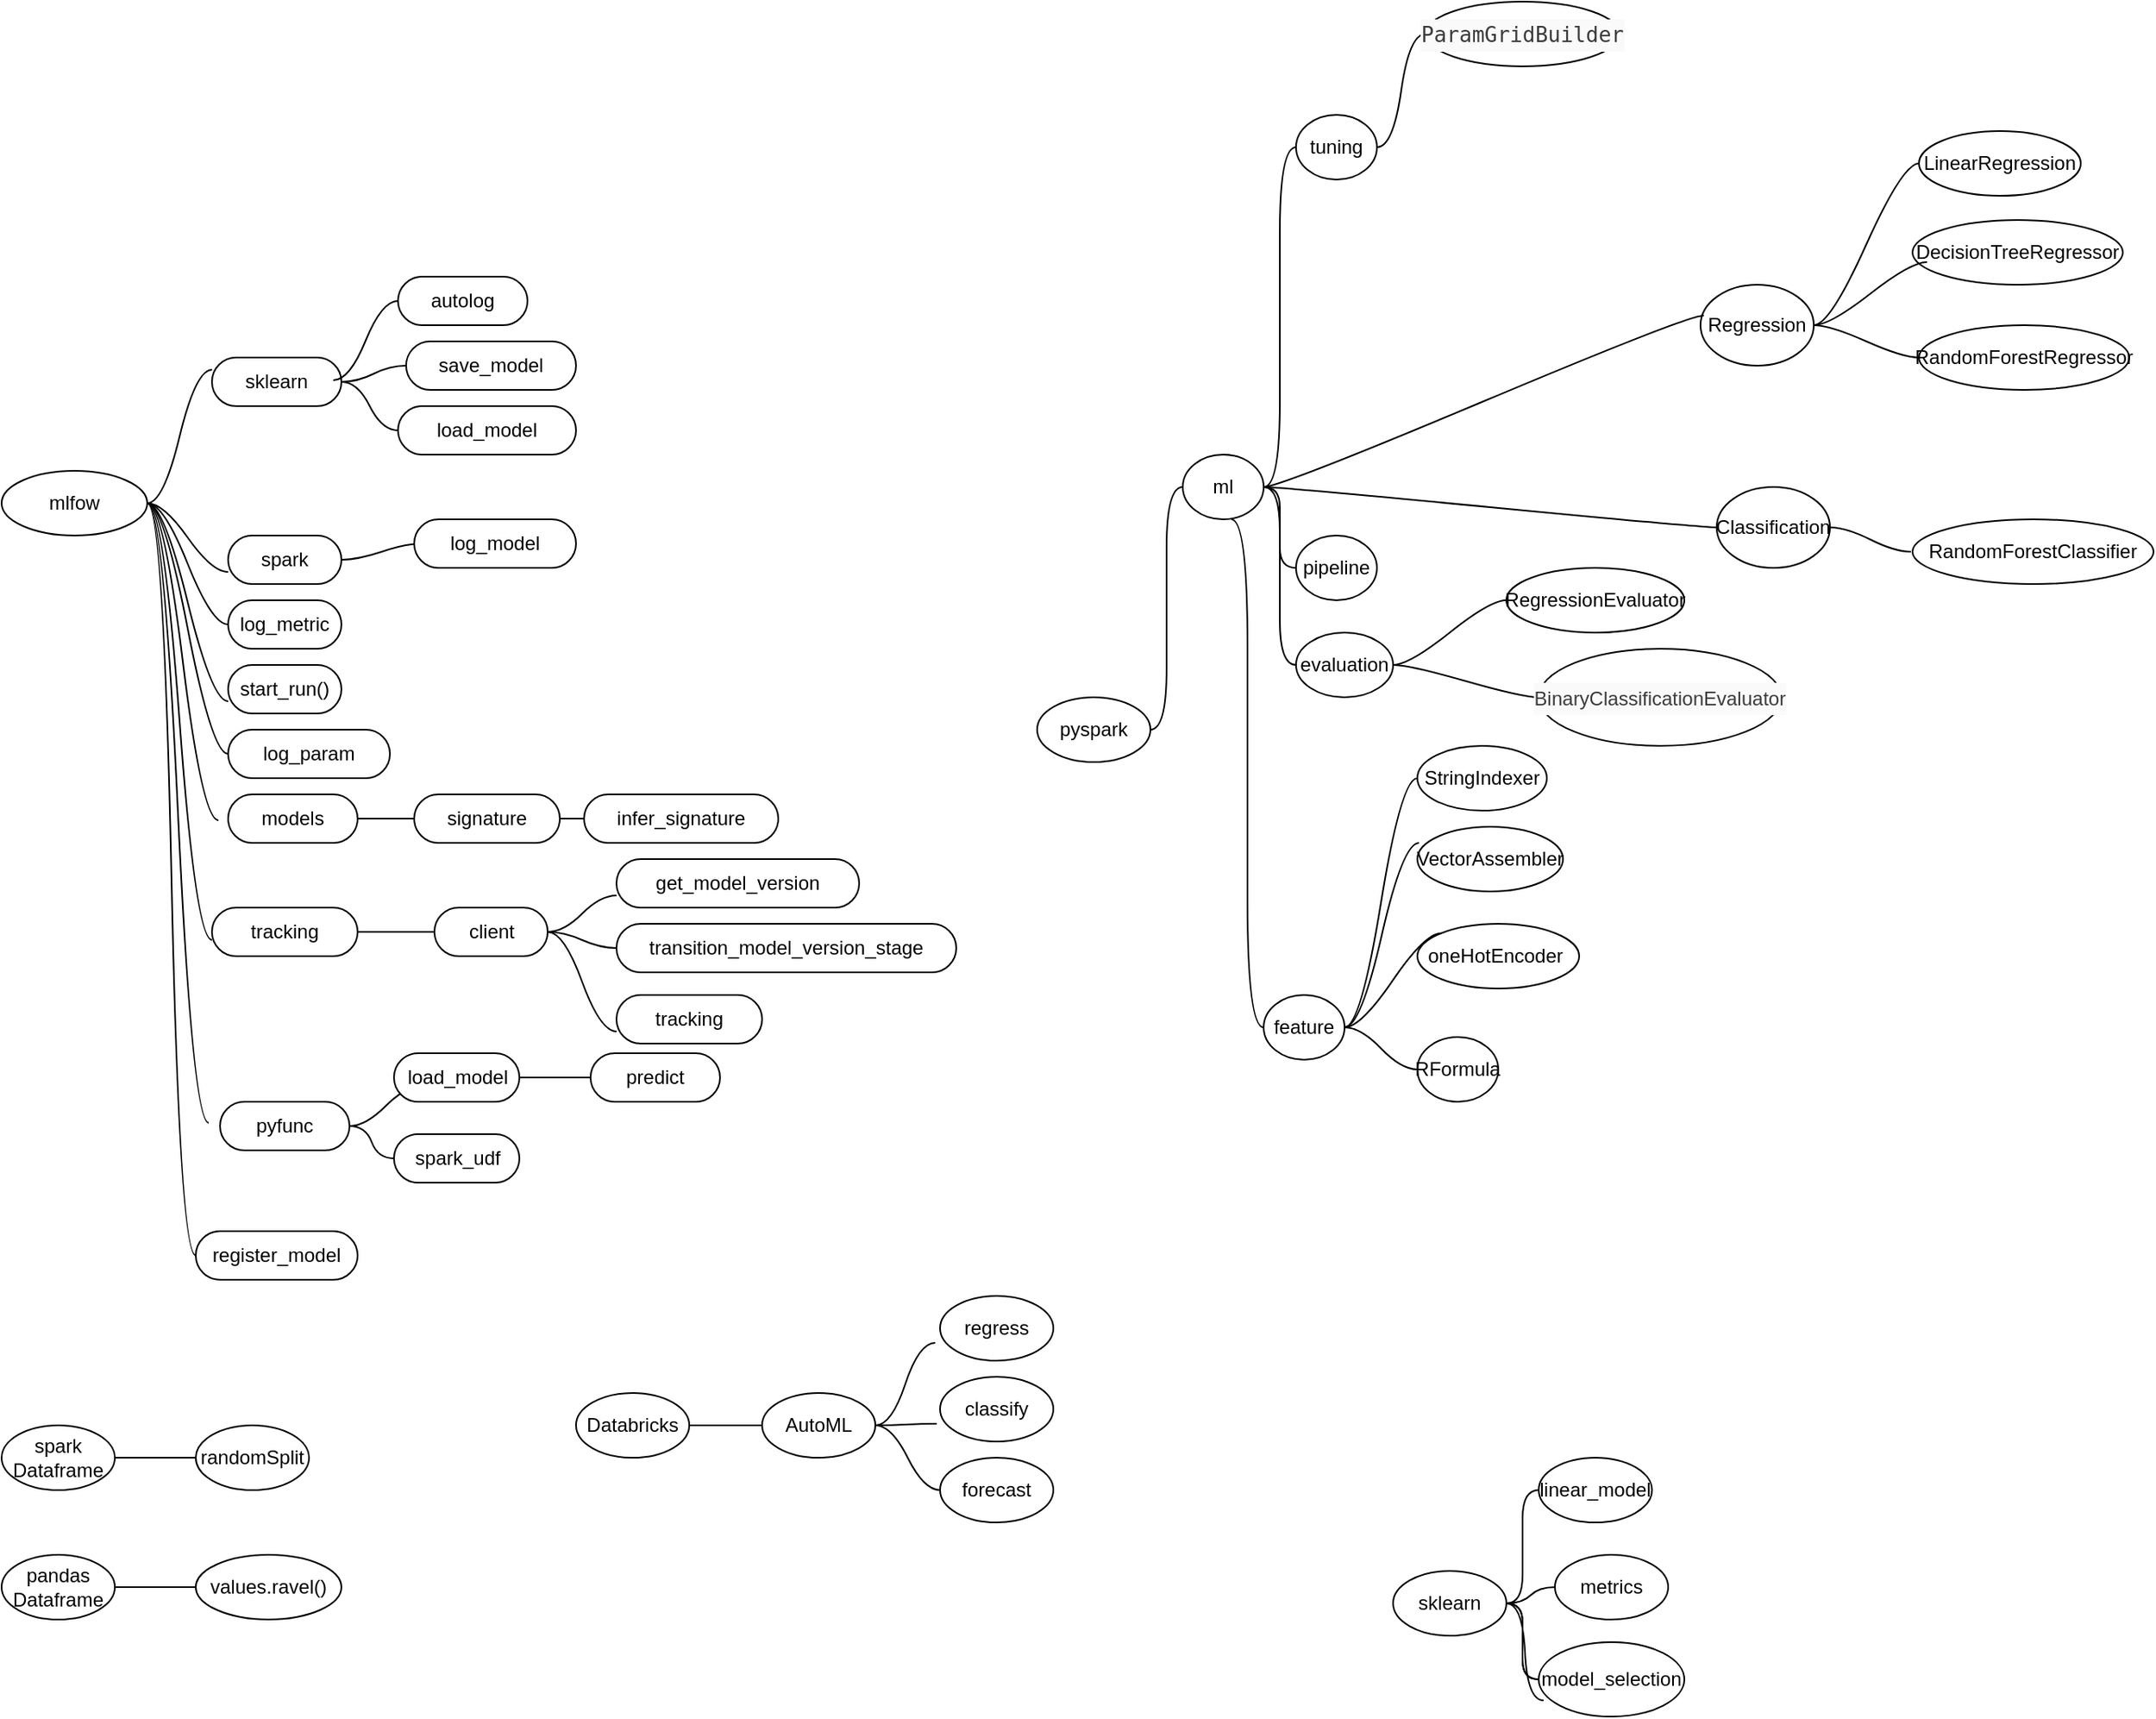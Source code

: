 <mxfile version="23.1.2" type="github">
  <diagram name="Page-1" id="h3Ex-trnske-ziVoPeD6">
    <mxGraphModel dx="1666" dy="1962" grid="1" gridSize="10" guides="1" tooltips="1" connect="1" arrows="1" fold="1" page="1" pageScale="1" pageWidth="827" pageHeight="1169" math="0" shadow="0">
      <root>
        <mxCell id="0" />
        <mxCell id="1" parent="0" />
        <mxCell id="7P88kNvmiWH-C6aZ5EoJ-1" style="edgeStyle=entityRelationEdgeStyle;rounded=0;orthogonalLoop=1;jettySize=auto;html=1;startArrow=none;endArrow=none;segment=10;curved=1;sourcePerimeterSpacing=0;targetPerimeterSpacing=0;entryX=0;entryY=0.75;entryDx=0;entryDy=0;" parent="1" source="7P88kNvmiWH-C6aZ5EoJ-7" target="7P88kNvmiWH-C6aZ5EoJ-13" edge="1">
          <mxGeometry relative="1" as="geometry" />
        </mxCell>
        <mxCell id="7P88kNvmiWH-C6aZ5EoJ-2" style="edgeStyle=entityRelationEdgeStyle;rounded=0;orthogonalLoop=1;jettySize=auto;html=1;startArrow=none;endArrow=none;segment=10;curved=1;sourcePerimeterSpacing=0;targetPerimeterSpacing=0;entryX=0;entryY=0.5;entryDx=0;entryDy=0;" parent="1" source="7P88kNvmiWH-C6aZ5EoJ-7" target="7P88kNvmiWH-C6aZ5EoJ-14" edge="1">
          <mxGeometry relative="1" as="geometry" />
        </mxCell>
        <mxCell id="7P88kNvmiWH-C6aZ5EoJ-3" style="edgeStyle=entityRelationEdgeStyle;rounded=0;orthogonalLoop=1;jettySize=auto;html=1;startArrow=none;endArrow=none;segment=10;curved=1;sourcePerimeterSpacing=0;targetPerimeterSpacing=0;entryX=0;entryY=0.75;entryDx=0;entryDy=0;" parent="1" source="7P88kNvmiWH-C6aZ5EoJ-7" target="7P88kNvmiWH-C6aZ5EoJ-15" edge="1">
          <mxGeometry relative="1" as="geometry" />
        </mxCell>
        <mxCell id="7P88kNvmiWH-C6aZ5EoJ-4" style="edgeStyle=entityRelationEdgeStyle;rounded=0;orthogonalLoop=1;jettySize=auto;html=1;startArrow=none;endArrow=none;segment=10;curved=1;sourcePerimeterSpacing=0;targetPerimeterSpacing=0;entryX=0;entryY=0.5;entryDx=0;entryDy=0;" parent="1" source="7P88kNvmiWH-C6aZ5EoJ-7" target="7P88kNvmiWH-C6aZ5EoJ-21" edge="1">
          <mxGeometry relative="1" as="geometry" />
        </mxCell>
        <mxCell id="7P88kNvmiWH-C6aZ5EoJ-5" style="edgeStyle=entityRelationEdgeStyle;rounded=0;orthogonalLoop=1;jettySize=auto;html=1;startArrow=none;endArrow=none;segment=10;curved=1;sourcePerimeterSpacing=0;targetPerimeterSpacing=0;" parent="1" source="7P88kNvmiWH-C6aZ5EoJ-7" edge="1">
          <mxGeometry relative="1" as="geometry">
            <mxPoint x="190" y="380" as="targetPoint" />
          </mxGeometry>
        </mxCell>
        <mxCell id="7P88kNvmiWH-C6aZ5EoJ-6" style="edgeStyle=entityRelationEdgeStyle;rounded=0;orthogonalLoop=1;jettySize=auto;html=1;startArrow=none;endArrow=none;segment=10;curved=1;sourcePerimeterSpacing=0;targetPerimeterSpacing=0;entryX=0;entryY=0.5;entryDx=0;entryDy=0;" parent="1" source="7P88kNvmiWH-C6aZ5EoJ-7" target="7P88kNvmiWH-C6aZ5EoJ-29" edge="1">
          <mxGeometry relative="1" as="geometry">
            <mxPoint x="180" y="580" as="targetPoint" />
          </mxGeometry>
        </mxCell>
        <mxCell id="7P88kNvmiWH-C6aZ5EoJ-7" value="mlfow" style="ellipse;whiteSpace=wrap;html=1;align=center;newEdgeStyle={&quot;edgeStyle&quot;:&quot;entityRelationEdgeStyle&quot;,&quot;startArrow&quot;:&quot;none&quot;,&quot;endArrow&quot;:&quot;none&quot;,&quot;segment&quot;:10,&quot;curved&quot;:1,&quot;sourcePerimeterSpacing&quot;:0,&quot;targetPerimeterSpacing&quot;:0};treeFolding=1;treeMoving=1;" parent="1" vertex="1">
          <mxGeometry x="60" y="90" width="90" height="40" as="geometry" />
        </mxCell>
        <mxCell id="7P88kNvmiWH-C6aZ5EoJ-8" style="edgeStyle=entityRelationEdgeStyle;rounded=0;orthogonalLoop=1;jettySize=auto;html=1;startArrow=none;endArrow=none;segment=10;curved=1;sourcePerimeterSpacing=0;targetPerimeterSpacing=0;entryX=0;entryY=0.5;entryDx=0;entryDy=0;" parent="1" source="7P88kNvmiWH-C6aZ5EoJ-10" target="7P88kNvmiWH-C6aZ5EoJ-18" edge="1">
          <mxGeometry relative="1" as="geometry" />
        </mxCell>
        <mxCell id="7P88kNvmiWH-C6aZ5EoJ-9" style="edgeStyle=entityRelationEdgeStyle;rounded=0;orthogonalLoop=1;jettySize=auto;html=1;startArrow=none;endArrow=none;segment=10;curved=1;sourcePerimeterSpacing=0;targetPerimeterSpacing=0;entryX=0;entryY=0.5;entryDx=0;entryDy=0;" parent="1" source="7P88kNvmiWH-C6aZ5EoJ-10" target="7P88kNvmiWH-C6aZ5EoJ-19" edge="1">
          <mxGeometry relative="1" as="geometry" />
        </mxCell>
        <mxCell id="7P88kNvmiWH-C6aZ5EoJ-10" value="sklearn" style="whiteSpace=wrap;html=1;rounded=1;arcSize=50;align=center;verticalAlign=middle;strokeWidth=1;autosize=1;spacing=4;treeFolding=1;treeMoving=1;newEdgeStyle={&quot;edgeStyle&quot;:&quot;entityRelationEdgeStyle&quot;,&quot;startArrow&quot;:&quot;none&quot;,&quot;endArrow&quot;:&quot;none&quot;,&quot;segment&quot;:10,&quot;curved&quot;:1,&quot;sourcePerimeterSpacing&quot;:0,&quot;targetPerimeterSpacing&quot;:0};" parent="1" vertex="1" collapsed="1">
          <mxGeometry x="190" y="20" width="80" height="30" as="geometry" />
        </mxCell>
        <mxCell id="7P88kNvmiWH-C6aZ5EoJ-11" value="" style="edgeStyle=entityRelationEdgeStyle;startArrow=none;endArrow=none;segment=10;curved=1;sourcePerimeterSpacing=0;targetPerimeterSpacing=0;rounded=0;entryX=0;entryY=0.25;entryDx=0;entryDy=0;exitX=1;exitY=0.5;exitDx=0;exitDy=0;" parent="1" source="7P88kNvmiWH-C6aZ5EoJ-7" target="7P88kNvmiWH-C6aZ5EoJ-10" edge="1">
          <mxGeometry relative="1" as="geometry">
            <mxPoint x="160" y="100" as="sourcePoint" />
            <mxPoint x="80" y="40" as="targetPoint" />
            <Array as="points">
              <mxPoint x="140" y="100" />
              <mxPoint x="180" y="90" />
            </Array>
          </mxGeometry>
        </mxCell>
        <mxCell id="7P88kNvmiWH-C6aZ5EoJ-12" style="edgeStyle=entityRelationEdgeStyle;rounded=0;orthogonalLoop=1;jettySize=auto;html=1;startArrow=none;endArrow=none;segment=10;curved=1;sourcePerimeterSpacing=0;targetPerimeterSpacing=0;" parent="1" source="7P88kNvmiWH-C6aZ5EoJ-13" edge="1">
          <mxGeometry relative="1" as="geometry">
            <mxPoint x="320" y="135" as="targetPoint" />
          </mxGeometry>
        </mxCell>
        <mxCell id="7P88kNvmiWH-C6aZ5EoJ-13" value="spark" style="whiteSpace=wrap;html=1;rounded=1;arcSize=50;align=center;verticalAlign=middle;strokeWidth=1;autosize=1;spacing=4;treeFolding=1;treeMoving=1;newEdgeStyle={&quot;edgeStyle&quot;:&quot;entityRelationEdgeStyle&quot;,&quot;startArrow&quot;:&quot;none&quot;,&quot;endArrow&quot;:&quot;none&quot;,&quot;segment&quot;:10,&quot;curved&quot;:1,&quot;sourcePerimeterSpacing&quot;:0,&quot;targetPerimeterSpacing&quot;:0};" parent="1" vertex="1" collapsed="1">
          <mxGeometry x="200" y="130" width="70" height="30" as="geometry" />
        </mxCell>
        <mxCell id="7P88kNvmiWH-C6aZ5EoJ-14" value="log_metric" style="whiteSpace=wrap;html=1;rounded=1;arcSize=50;align=center;verticalAlign=middle;strokeWidth=1;autosize=1;spacing=4;treeFolding=1;treeMoving=1;newEdgeStyle={&quot;edgeStyle&quot;:&quot;entityRelationEdgeStyle&quot;,&quot;startArrow&quot;:&quot;none&quot;,&quot;endArrow&quot;:&quot;none&quot;,&quot;segment&quot;:10,&quot;curved&quot;:1,&quot;sourcePerimeterSpacing&quot;:0,&quot;targetPerimeterSpacing&quot;:0};" parent="1" vertex="1" collapsed="1">
          <mxGeometry x="200" y="170" width="70" height="30" as="geometry" />
        </mxCell>
        <mxCell id="7P88kNvmiWH-C6aZ5EoJ-15" value="start_run()" style="whiteSpace=wrap;html=1;rounded=1;arcSize=50;align=center;verticalAlign=middle;strokeWidth=1;autosize=1;spacing=4;treeFolding=1;treeMoving=1;newEdgeStyle={&quot;edgeStyle&quot;:&quot;entityRelationEdgeStyle&quot;,&quot;startArrow&quot;:&quot;none&quot;,&quot;endArrow&quot;:&quot;none&quot;,&quot;segment&quot;:10,&quot;curved&quot;:1,&quot;sourcePerimeterSpacing&quot;:0,&quot;targetPerimeterSpacing&quot;:0};" parent="1" vertex="1" collapsed="1">
          <mxGeometry x="200" y="210" width="70" height="30" as="geometry" />
        </mxCell>
        <mxCell id="7P88kNvmiWH-C6aZ5EoJ-16" value="autolog" style="whiteSpace=wrap;html=1;rounded=1;arcSize=50;align=center;verticalAlign=middle;strokeWidth=1;autosize=1;spacing=4;treeFolding=1;treeMoving=1;newEdgeStyle={&quot;edgeStyle&quot;:&quot;entityRelationEdgeStyle&quot;,&quot;startArrow&quot;:&quot;none&quot;,&quot;endArrow&quot;:&quot;none&quot;,&quot;segment&quot;:10,&quot;curved&quot;:1,&quot;sourcePerimeterSpacing&quot;:0,&quot;targetPerimeterSpacing&quot;:0};" parent="1" vertex="1">
          <mxGeometry x="305" y="-30" width="80" height="30" as="geometry" />
        </mxCell>
        <mxCell id="7P88kNvmiWH-C6aZ5EoJ-17" value="" style="edgeStyle=entityRelationEdgeStyle;startArrow=none;endArrow=none;segment=10;curved=1;sourcePerimeterSpacing=0;targetPerimeterSpacing=0;rounded=0;entryX=0;entryY=0.5;entryDx=0;entryDy=0;" parent="1" target="7P88kNvmiWH-C6aZ5EoJ-16" edge="1">
          <mxGeometry relative="1" as="geometry">
            <mxPoint x="265" y="34" as="sourcePoint" />
            <mxPoint x="290" y="-15" as="targetPoint" />
          </mxGeometry>
        </mxCell>
        <mxCell id="7P88kNvmiWH-C6aZ5EoJ-18" value="save_model" style="whiteSpace=wrap;html=1;rounded=1;arcSize=50;align=center;verticalAlign=middle;strokeWidth=1;autosize=1;spacing=4;treeFolding=1;treeMoving=1;newEdgeStyle={&quot;edgeStyle&quot;:&quot;entityRelationEdgeStyle&quot;,&quot;startArrow&quot;:&quot;none&quot;,&quot;endArrow&quot;:&quot;none&quot;,&quot;segment&quot;:10,&quot;curved&quot;:1,&quot;sourcePerimeterSpacing&quot;:0,&quot;targetPerimeterSpacing&quot;:0};" parent="1" vertex="1">
          <mxGeometry x="310" y="10" width="105" height="30" as="geometry" />
        </mxCell>
        <mxCell id="7P88kNvmiWH-C6aZ5EoJ-19" value="load_model" style="whiteSpace=wrap;html=1;rounded=1;arcSize=50;align=center;verticalAlign=middle;strokeWidth=1;autosize=1;spacing=4;treeFolding=1;treeMoving=1;newEdgeStyle={&quot;edgeStyle&quot;:&quot;entityRelationEdgeStyle&quot;,&quot;startArrow&quot;:&quot;none&quot;,&quot;endArrow&quot;:&quot;none&quot;,&quot;segment&quot;:10,&quot;curved&quot;:1,&quot;sourcePerimeterSpacing&quot;:0,&quot;targetPerimeterSpacing&quot;:0};" parent="1" vertex="1">
          <mxGeometry x="305" y="50" width="110" height="30" as="geometry" />
        </mxCell>
        <mxCell id="7P88kNvmiWH-C6aZ5EoJ-20" value="log_model" style="whiteSpace=wrap;html=1;rounded=1;arcSize=50;align=center;verticalAlign=middle;strokeWidth=1;autosize=1;spacing=4;treeFolding=1;treeMoving=1;newEdgeStyle={&quot;edgeStyle&quot;:&quot;entityRelationEdgeStyle&quot;,&quot;startArrow&quot;:&quot;none&quot;,&quot;endArrow&quot;:&quot;none&quot;,&quot;segment&quot;:10,&quot;curved&quot;:1,&quot;sourcePerimeterSpacing&quot;:0,&quot;targetPerimeterSpacing&quot;:0};" parent="1" vertex="1">
          <mxGeometry x="315" y="120" width="100" height="30" as="geometry" />
        </mxCell>
        <mxCell id="7P88kNvmiWH-C6aZ5EoJ-21" value="log_param" style="whiteSpace=wrap;html=1;rounded=1;arcSize=50;align=center;verticalAlign=middle;strokeWidth=1;autosize=1;spacing=4;treeFolding=1;treeMoving=1;newEdgeStyle={&quot;edgeStyle&quot;:&quot;entityRelationEdgeStyle&quot;,&quot;startArrow&quot;:&quot;none&quot;,&quot;endArrow&quot;:&quot;none&quot;,&quot;segment&quot;:10,&quot;curved&quot;:1,&quot;sourcePerimeterSpacing&quot;:0,&quot;targetPerimeterSpacing&quot;:0};" parent="1" vertex="1" collapsed="1">
          <mxGeometry x="200" y="250" width="100" height="30" as="geometry" />
        </mxCell>
        <mxCell id="7P88kNvmiWH-C6aZ5EoJ-22" value="" style="edgeStyle=entityRelationEdgeStyle;rounded=0;orthogonalLoop=1;jettySize=auto;html=1;startArrow=none;endArrow=none;segment=10;curved=1;sourcePerimeterSpacing=0;targetPerimeterSpacing=0;" parent="1" source="7P88kNvmiWH-C6aZ5EoJ-23" target="7P88kNvmiWH-C6aZ5EoJ-31" edge="1">
          <mxGeometry relative="1" as="geometry" />
        </mxCell>
        <mxCell id="7P88kNvmiWH-C6aZ5EoJ-23" value="models" style="whiteSpace=wrap;html=1;rounded=1;arcSize=50;align=center;verticalAlign=middle;strokeWidth=1;autosize=1;spacing=4;treeFolding=1;treeMoving=1;newEdgeStyle={&quot;edgeStyle&quot;:&quot;entityRelationEdgeStyle&quot;,&quot;startArrow&quot;:&quot;none&quot;,&quot;endArrow&quot;:&quot;none&quot;,&quot;segment&quot;:10,&quot;curved&quot;:1,&quot;sourcePerimeterSpacing&quot;:0,&quot;targetPerimeterSpacing&quot;:0};" parent="1" vertex="1" collapsed="1">
          <mxGeometry x="200" y="290" width="80" height="30" as="geometry" />
        </mxCell>
        <mxCell id="7P88kNvmiWH-C6aZ5EoJ-24" style="edgeStyle=entityRelationEdgeStyle;rounded=0;orthogonalLoop=1;jettySize=auto;html=1;startArrow=none;endArrow=none;segment=10;curved=1;sourcePerimeterSpacing=0;targetPerimeterSpacing=0;" parent="1" source="7P88kNvmiWH-C6aZ5EoJ-25" target="7P88kNvmiWH-C6aZ5EoJ-36" edge="1">
          <mxGeometry relative="1" as="geometry" />
        </mxCell>
        <mxCell id="7P88kNvmiWH-C6aZ5EoJ-25" value="tracking" style="whiteSpace=wrap;html=1;rounded=1;arcSize=50;align=center;verticalAlign=middle;strokeWidth=1;autosize=1;spacing=4;treeFolding=1;treeMoving=1;newEdgeStyle={&quot;edgeStyle&quot;:&quot;entityRelationEdgeStyle&quot;,&quot;startArrow&quot;:&quot;none&quot;,&quot;endArrow&quot;:&quot;none&quot;,&quot;segment&quot;:10,&quot;curved&quot;:1,&quot;sourcePerimeterSpacing&quot;:0,&quot;targetPerimeterSpacing&quot;:0};" parent="1" vertex="1" collapsed="1">
          <mxGeometry x="190" y="360" width="90" height="30" as="geometry" />
        </mxCell>
        <mxCell id="7P88kNvmiWH-C6aZ5EoJ-26" style="edgeStyle=entityRelationEdgeStyle;rounded=0;orthogonalLoop=1;jettySize=auto;html=1;startArrow=none;endArrow=none;segment=10;curved=1;sourcePerimeterSpacing=0;targetPerimeterSpacing=0;" parent="1" source="7P88kNvmiWH-C6aZ5EoJ-28" edge="1">
          <mxGeometry relative="1" as="geometry">
            <mxPoint x="320" y="470" as="targetPoint" />
          </mxGeometry>
        </mxCell>
        <mxCell id="7P88kNvmiWH-C6aZ5EoJ-27" style="edgeStyle=entityRelationEdgeStyle;rounded=0;orthogonalLoop=1;jettySize=auto;html=1;startArrow=none;endArrow=none;segment=10;curved=1;sourcePerimeterSpacing=0;targetPerimeterSpacing=0;" parent="1" source="7P88kNvmiWH-C6aZ5EoJ-28" target="7P88kNvmiWH-C6aZ5EoJ-42" edge="1">
          <mxGeometry relative="1" as="geometry" />
        </mxCell>
        <mxCell id="7P88kNvmiWH-C6aZ5EoJ-28" value="pyfunc" style="whiteSpace=wrap;html=1;rounded=1;arcSize=50;align=center;verticalAlign=middle;strokeWidth=1;autosize=1;spacing=4;treeFolding=1;treeMoving=1;newEdgeStyle={&quot;edgeStyle&quot;:&quot;entityRelationEdgeStyle&quot;,&quot;startArrow&quot;:&quot;none&quot;,&quot;endArrow&quot;:&quot;none&quot;,&quot;segment&quot;:10,&quot;curved&quot;:1,&quot;sourcePerimeterSpacing&quot;:0,&quot;targetPerimeterSpacing&quot;:0};" parent="1" vertex="1" collapsed="1">
          <mxGeometry x="195" y="480" width="80" height="30" as="geometry" />
        </mxCell>
        <mxCell id="7P88kNvmiWH-C6aZ5EoJ-29" value="register_model" style="whiteSpace=wrap;html=1;rounded=1;arcSize=50;align=center;verticalAlign=middle;strokeWidth=1;autosize=1;spacing=4;treeFolding=1;treeMoving=1;newEdgeStyle={&quot;edgeStyle&quot;:&quot;entityRelationEdgeStyle&quot;,&quot;startArrow&quot;:&quot;none&quot;,&quot;endArrow&quot;:&quot;none&quot;,&quot;segment&quot;:10,&quot;curved&quot;:1,&quot;sourcePerimeterSpacing&quot;:0,&quot;targetPerimeterSpacing&quot;:0};" parent="1" vertex="1" collapsed="1">
          <mxGeometry x="180" y="560" width="100" height="30" as="geometry" />
        </mxCell>
        <mxCell id="7P88kNvmiWH-C6aZ5EoJ-30" value="" style="edgeStyle=entityRelationEdgeStyle;rounded=0;orthogonalLoop=1;jettySize=auto;html=1;startArrow=none;endArrow=none;segment=10;curved=1;sourcePerimeterSpacing=0;targetPerimeterSpacing=0;" parent="1" source="7P88kNvmiWH-C6aZ5EoJ-31" target="7P88kNvmiWH-C6aZ5EoJ-32" edge="1">
          <mxGeometry relative="1" as="geometry" />
        </mxCell>
        <mxCell id="7P88kNvmiWH-C6aZ5EoJ-31" value="signature" style="whiteSpace=wrap;html=1;rounded=1;arcSize=50;align=center;verticalAlign=middle;strokeWidth=1;autosize=1;spacing=4;treeFolding=1;treeMoving=1;newEdgeStyle={&quot;edgeStyle&quot;:&quot;entityRelationEdgeStyle&quot;,&quot;startArrow&quot;:&quot;none&quot;,&quot;endArrow&quot;:&quot;none&quot;,&quot;segment&quot;:10,&quot;curved&quot;:1,&quot;sourcePerimeterSpacing&quot;:0,&quot;targetPerimeterSpacing&quot;:0};" parent="1" vertex="1" collapsed="1">
          <mxGeometry x="315" y="290" width="90" height="30" as="geometry" />
        </mxCell>
        <mxCell id="7P88kNvmiWH-C6aZ5EoJ-32" value="infer_signature" style="whiteSpace=wrap;html=1;rounded=1;arcSize=50;align=center;verticalAlign=middle;strokeWidth=1;autosize=1;spacing=4;treeFolding=1;treeMoving=1;newEdgeStyle={&quot;edgeStyle&quot;:&quot;entityRelationEdgeStyle&quot;,&quot;startArrow&quot;:&quot;none&quot;,&quot;endArrow&quot;:&quot;none&quot;,&quot;segment&quot;:10,&quot;curved&quot;:1,&quot;sourcePerimeterSpacing&quot;:0,&quot;targetPerimeterSpacing&quot;:0};" parent="1" vertex="1" collapsed="1">
          <mxGeometry x="420" y="290" width="120" height="30" as="geometry" />
        </mxCell>
        <mxCell id="7P88kNvmiWH-C6aZ5EoJ-33" style="edgeStyle=entityRelationEdgeStyle;rounded=0;orthogonalLoop=1;jettySize=auto;html=1;startArrow=none;endArrow=none;segment=10;curved=1;sourcePerimeterSpacing=0;targetPerimeterSpacing=0;entryX=0;entryY=0.75;entryDx=0;entryDy=0;" parent="1" source="7P88kNvmiWH-C6aZ5EoJ-36" target="7P88kNvmiWH-C6aZ5EoJ-37" edge="1">
          <mxGeometry relative="1" as="geometry" />
        </mxCell>
        <mxCell id="7P88kNvmiWH-C6aZ5EoJ-34" value="" style="edgeStyle=entityRelationEdgeStyle;rounded=0;orthogonalLoop=1;jettySize=auto;html=1;startArrow=none;endArrow=none;segment=10;curved=1;sourcePerimeterSpacing=0;targetPerimeterSpacing=0;" parent="1" source="7P88kNvmiWH-C6aZ5EoJ-36" target="7P88kNvmiWH-C6aZ5EoJ-39" edge="1">
          <mxGeometry relative="1" as="geometry" />
        </mxCell>
        <mxCell id="7P88kNvmiWH-C6aZ5EoJ-35" style="edgeStyle=entityRelationEdgeStyle;rounded=0;orthogonalLoop=1;jettySize=auto;html=1;startArrow=none;endArrow=none;segment=10;curved=1;sourcePerimeterSpacing=0;targetPerimeterSpacing=0;entryX=0;entryY=0.75;entryDx=0;entryDy=0;" parent="1" source="7P88kNvmiWH-C6aZ5EoJ-36" target="7P88kNvmiWH-C6aZ5EoJ-38" edge="1">
          <mxGeometry relative="1" as="geometry" />
        </mxCell>
        <mxCell id="7P88kNvmiWH-C6aZ5EoJ-36" value="client" style="whiteSpace=wrap;html=1;rounded=1;arcSize=50;align=center;verticalAlign=middle;strokeWidth=1;autosize=1;spacing=4;treeFolding=1;treeMoving=1;newEdgeStyle={&quot;edgeStyle&quot;:&quot;entityRelationEdgeStyle&quot;,&quot;startArrow&quot;:&quot;none&quot;,&quot;endArrow&quot;:&quot;none&quot;,&quot;segment&quot;:10,&quot;curved&quot;:1,&quot;sourcePerimeterSpacing&quot;:0,&quot;targetPerimeterSpacing&quot;:0};" parent="1" vertex="1" collapsed="1">
          <mxGeometry x="327.5" y="360" width="70" height="30" as="geometry" />
        </mxCell>
        <mxCell id="7P88kNvmiWH-C6aZ5EoJ-37" value="get_model_version" style="whiteSpace=wrap;html=1;rounded=1;arcSize=50;align=center;verticalAlign=middle;strokeWidth=1;autosize=1;spacing=4;treeFolding=1;treeMoving=1;newEdgeStyle={&quot;edgeStyle&quot;:&quot;entityRelationEdgeStyle&quot;,&quot;startArrow&quot;:&quot;none&quot;,&quot;endArrow&quot;:&quot;none&quot;,&quot;segment&quot;:10,&quot;curved&quot;:1,&quot;sourcePerimeterSpacing&quot;:0,&quot;targetPerimeterSpacing&quot;:0};" parent="1" vertex="1" collapsed="1">
          <mxGeometry x="440" y="330" width="150" height="30" as="geometry" />
        </mxCell>
        <mxCell id="7P88kNvmiWH-C6aZ5EoJ-38" value="tracking" style="whiteSpace=wrap;html=1;rounded=1;arcSize=50;align=center;verticalAlign=middle;strokeWidth=1;autosize=1;spacing=4;treeFolding=1;treeMoving=1;newEdgeStyle={&quot;edgeStyle&quot;:&quot;entityRelationEdgeStyle&quot;,&quot;startArrow&quot;:&quot;none&quot;,&quot;endArrow&quot;:&quot;none&quot;,&quot;segment&quot;:10,&quot;curved&quot;:1,&quot;sourcePerimeterSpacing&quot;:0,&quot;targetPerimeterSpacing&quot;:0};" parent="1" vertex="1" collapsed="1">
          <mxGeometry x="440" y="414" width="90" height="30" as="geometry" />
        </mxCell>
        <mxCell id="7P88kNvmiWH-C6aZ5EoJ-39" value="transition_model_version_stage" style="whiteSpace=wrap;html=1;rounded=1;arcSize=50;align=center;verticalAlign=middle;strokeWidth=1;autosize=1;spacing=4;treeFolding=1;treeMoving=1;newEdgeStyle={&quot;edgeStyle&quot;:&quot;entityRelationEdgeStyle&quot;,&quot;startArrow&quot;:&quot;none&quot;,&quot;endArrow&quot;:&quot;none&quot;,&quot;segment&quot;:10,&quot;curved&quot;:1,&quot;sourcePerimeterSpacing&quot;:0,&quot;targetPerimeterSpacing&quot;:0};" parent="1" vertex="1" collapsed="1">
          <mxGeometry x="440" y="370" width="210" height="30" as="geometry" />
        </mxCell>
        <mxCell id="7P88kNvmiWH-C6aZ5EoJ-40" style="edgeStyle=entityRelationEdgeStyle;rounded=0;orthogonalLoop=1;jettySize=auto;html=1;startArrow=none;endArrow=none;segment=10;curved=1;sourcePerimeterSpacing=0;targetPerimeterSpacing=0;entryX=0;entryY=0.5;entryDx=0;entryDy=0;" parent="1" source="7P88kNvmiWH-C6aZ5EoJ-41" target="7P88kNvmiWH-C6aZ5EoJ-43" edge="1">
          <mxGeometry relative="1" as="geometry" />
        </mxCell>
        <mxCell id="7P88kNvmiWH-C6aZ5EoJ-41" value="load_model" style="whiteSpace=wrap;html=1;rounded=1;arcSize=50;align=center;verticalAlign=middle;strokeWidth=1;autosize=1;spacing=4;treeFolding=1;treeMoving=1;newEdgeStyle={&quot;edgeStyle&quot;:&quot;entityRelationEdgeStyle&quot;,&quot;startArrow&quot;:&quot;none&quot;,&quot;endArrow&quot;:&quot;none&quot;,&quot;segment&quot;:10,&quot;curved&quot;:1,&quot;sourcePerimeterSpacing&quot;:0,&quot;targetPerimeterSpacing&quot;:0};" parent="1" vertex="1" collapsed="1">
          <mxGeometry x="302.5" y="450" width="77.5" height="30" as="geometry" />
        </mxCell>
        <mxCell id="7P88kNvmiWH-C6aZ5EoJ-42" value="spark_udf" style="whiteSpace=wrap;html=1;rounded=1;arcSize=50;align=center;verticalAlign=middle;strokeWidth=1;autosize=1;spacing=4;treeFolding=1;treeMoving=1;newEdgeStyle={&quot;edgeStyle&quot;:&quot;entityRelationEdgeStyle&quot;,&quot;startArrow&quot;:&quot;none&quot;,&quot;endArrow&quot;:&quot;none&quot;,&quot;segment&quot;:10,&quot;curved&quot;:1,&quot;sourcePerimeterSpacing&quot;:0,&quot;targetPerimeterSpacing&quot;:0};" parent="1" vertex="1" collapsed="1">
          <mxGeometry x="302.5" y="500" width="77.5" height="30" as="geometry" />
        </mxCell>
        <mxCell id="7P88kNvmiWH-C6aZ5EoJ-43" value="predict" style="whiteSpace=wrap;html=1;rounded=1;arcSize=50;align=center;verticalAlign=middle;strokeWidth=1;autosize=1;spacing=4;treeFolding=1;treeMoving=1;newEdgeStyle={&quot;edgeStyle&quot;:&quot;entityRelationEdgeStyle&quot;,&quot;startArrow&quot;:&quot;none&quot;,&quot;endArrow&quot;:&quot;none&quot;,&quot;segment&quot;:10,&quot;curved&quot;:1,&quot;sourcePerimeterSpacing&quot;:0,&quot;targetPerimeterSpacing&quot;:0};" parent="1" vertex="1" collapsed="1">
          <mxGeometry x="424" y="450" width="80" height="30" as="geometry" />
        </mxCell>
        <mxCell id="7P88kNvmiWH-C6aZ5EoJ-44" style="edgeStyle=entityRelationEdgeStyle;rounded=0;orthogonalLoop=1;jettySize=auto;html=1;startArrow=none;endArrow=none;segment=10;curved=1;sourcePerimeterSpacing=0;targetPerimeterSpacing=0;entryX=-0.075;entryY=0.533;entryDx=0;entryDy=0;entryPerimeter=0;" parent="1" source="7P88kNvmiWH-C6aZ5EoJ-7" target="7P88kNvmiWH-C6aZ5EoJ-23" edge="1">
          <mxGeometry relative="1" as="geometry" />
        </mxCell>
        <mxCell id="7P88kNvmiWH-C6aZ5EoJ-45" style="edgeStyle=entityRelationEdgeStyle;rounded=0;orthogonalLoop=1;jettySize=auto;html=1;startArrow=none;endArrow=none;segment=10;curved=1;sourcePerimeterSpacing=0;targetPerimeterSpacing=0;" parent="1" source="7P88kNvmiWH-C6aZ5EoJ-7" edge="1">
          <mxGeometry relative="1" as="geometry">
            <mxPoint x="188" y="493" as="targetPoint" />
          </mxGeometry>
        </mxCell>
        <mxCell id="7P88kNvmiWH-C6aZ5EoJ-46" style="edgeStyle=entityRelationEdgeStyle;rounded=0;orthogonalLoop=1;jettySize=auto;html=1;startArrow=none;endArrow=none;segment=10;curved=1;sourcePerimeterSpacing=0;targetPerimeterSpacing=0;" parent="1" source="7P88kNvmiWH-C6aZ5EoJ-47" edge="1">
          <mxGeometry relative="1" as="geometry">
            <mxPoint x="790" y="100" as="targetPoint" />
          </mxGeometry>
        </mxCell>
        <mxCell id="7P88kNvmiWH-C6aZ5EoJ-47" value="pyspark" style="ellipse;whiteSpace=wrap;html=1;align=center;newEdgeStyle={&quot;edgeStyle&quot;:&quot;entityRelationEdgeStyle&quot;,&quot;startArrow&quot;:&quot;none&quot;,&quot;endArrow&quot;:&quot;none&quot;,&quot;segment&quot;:10,&quot;curved&quot;:1,&quot;sourcePerimeterSpacing&quot;:0,&quot;targetPerimeterSpacing&quot;:0};treeFolding=1;treeMoving=1;" parent="1" vertex="1">
          <mxGeometry x="700" y="230" width="70" height="40" as="geometry" />
        </mxCell>
        <mxCell id="7P88kNvmiWH-C6aZ5EoJ-48" style="edgeStyle=entityRelationEdgeStyle;rounded=0;orthogonalLoop=1;jettySize=auto;html=1;startArrow=none;endArrow=none;segment=10;curved=1;sourcePerimeterSpacing=0;targetPerimeterSpacing=0;entryX=0;entryY=0.5;entryDx=0;entryDy=0;" parent="1" source="7P88kNvmiWH-C6aZ5EoJ-50" target="7P88kNvmiWH-C6aZ5EoJ-55" edge="1">
          <mxGeometry relative="1" as="geometry" />
        </mxCell>
        <mxCell id="7P88kNvmiWH-C6aZ5EoJ-49" style="edgeStyle=entityRelationEdgeStyle;rounded=0;orthogonalLoop=1;jettySize=auto;html=1;startArrow=none;endArrow=none;segment=10;curved=1;sourcePerimeterSpacing=0;targetPerimeterSpacing=0;entryX=0;entryY=0.5;entryDx=0;entryDy=0;" parent="1" source="7P88kNvmiWH-C6aZ5EoJ-50" target="7P88kNvmiWH-C6aZ5EoJ-59" edge="1">
          <mxGeometry relative="1" as="geometry" />
        </mxCell>
        <mxCell id="ySJ-IMLDxhqr3d4jHMNb-1" style="edgeStyle=entityRelationEdgeStyle;rounded=0;orthogonalLoop=1;jettySize=auto;html=1;startArrow=none;endArrow=none;segment=10;curved=1;sourcePerimeterSpacing=0;targetPerimeterSpacing=0;entryX=0;entryY=0.5;entryDx=0;entryDy=0;" parent="1" source="7P88kNvmiWH-C6aZ5EoJ-50" target="dcYECCP5GREaTpaQ2Nn9-8" edge="1">
          <mxGeometry relative="1" as="geometry" />
        </mxCell>
        <mxCell id="aDJqgAps5-d1Rc6qUtpO-1" style="edgeStyle=entityRelationEdgeStyle;rounded=0;orthogonalLoop=1;jettySize=auto;html=1;startArrow=none;endArrow=none;segment=10;curved=1;sourcePerimeterSpacing=0;targetPerimeterSpacing=0;entryX=0;entryY=0.5;entryDx=0;entryDy=0;" edge="1" parent="1" source="7P88kNvmiWH-C6aZ5EoJ-50" target="aDJqgAps5-d1Rc6qUtpO-2">
          <mxGeometry relative="1" as="geometry">
            <mxPoint x="1120" y="110" as="targetPoint" />
          </mxGeometry>
        </mxCell>
        <mxCell id="7P88kNvmiWH-C6aZ5EoJ-50" value="ml" style="ellipse;whiteSpace=wrap;html=1;align=center;newEdgeStyle={&quot;edgeStyle&quot;:&quot;entityRelationEdgeStyle&quot;,&quot;startArrow&quot;:&quot;none&quot;,&quot;endArrow&quot;:&quot;none&quot;,&quot;segment&quot;:10,&quot;curved&quot;:1,&quot;sourcePerimeterSpacing&quot;:0,&quot;targetPerimeterSpacing&quot;:0};treeFolding=1;treeMoving=1;" parent="1" vertex="1" collapsed="1">
          <mxGeometry x="790" y="80" width="50" height="40" as="geometry" />
        </mxCell>
        <mxCell id="7P88kNvmiWH-C6aZ5EoJ-51" style="edgeStyle=entityRelationEdgeStyle;rounded=0;orthogonalLoop=1;jettySize=auto;html=1;startArrow=none;endArrow=none;segment=10;curved=1;sourcePerimeterSpacing=0;targetPerimeterSpacing=0;entryX=0;entryY=0.5;entryDx=0;entryDy=0;" parent="1" source="7P88kNvmiWH-C6aZ5EoJ-53" target="7P88kNvmiWH-C6aZ5EoJ-60" edge="1">
          <mxGeometry relative="1" as="geometry" />
        </mxCell>
        <mxCell id="7P88kNvmiWH-C6aZ5EoJ-52" style="edgeStyle=entityRelationEdgeStyle;rounded=0;orthogonalLoop=1;jettySize=auto;html=1;startArrow=none;endArrow=none;segment=10;curved=1;sourcePerimeterSpacing=0;targetPerimeterSpacing=0;" parent="1" source="7P88kNvmiWH-C6aZ5EoJ-53" target="7P88kNvmiWH-C6aZ5EoJ-62" edge="1">
          <mxGeometry relative="1" as="geometry" />
        </mxCell>
        <mxCell id="7P88kNvmiWH-C6aZ5EoJ-53" value="Regression" style="ellipse;whiteSpace=wrap;html=1;align=center;newEdgeStyle={&quot;edgeStyle&quot;:&quot;entityRelationEdgeStyle&quot;,&quot;startArrow&quot;:&quot;none&quot;,&quot;endArrow&quot;:&quot;none&quot;,&quot;segment&quot;:10,&quot;curved&quot;:1,&quot;sourcePerimeterSpacing&quot;:0,&quot;targetPerimeterSpacing&quot;:0};treeFolding=1;treeMoving=1;" parent="1" vertex="1" collapsed="1">
          <mxGeometry x="1110" y="-25" width="70" height="50" as="geometry" />
        </mxCell>
        <mxCell id="7P88kNvmiWH-C6aZ5EoJ-55" value="pipeline" style="ellipse;whiteSpace=wrap;html=1;align=center;newEdgeStyle={&quot;edgeStyle&quot;:&quot;entityRelationEdgeStyle&quot;,&quot;startArrow&quot;:&quot;none&quot;,&quot;endArrow&quot;:&quot;none&quot;,&quot;segment&quot;:10,&quot;curved&quot;:1,&quot;sourcePerimeterSpacing&quot;:0,&quot;targetPerimeterSpacing&quot;:0};treeFolding=1;treeMoving=1;" parent="1" vertex="1" collapsed="1">
          <mxGeometry x="860" y="130" width="50" height="40" as="geometry" />
        </mxCell>
        <mxCell id="7P88kNvmiWH-C6aZ5EoJ-56" style="edgeStyle=entityRelationEdgeStyle;rounded=0;orthogonalLoop=1;jettySize=auto;html=1;startArrow=none;endArrow=none;segment=10;curved=1;sourcePerimeterSpacing=0;targetPerimeterSpacing=0;entryX=0;entryY=0.5;entryDx=0;entryDy=0;" parent="1" source="7P88kNvmiWH-C6aZ5EoJ-57" target="7P88kNvmiWH-C6aZ5EoJ-64" edge="1">
          <mxGeometry relative="1" as="geometry" />
        </mxCell>
        <mxCell id="dcYECCP5GREaTpaQ2Nn9-5" style="edgeStyle=entityRelationEdgeStyle;rounded=0;orthogonalLoop=1;jettySize=auto;html=1;startArrow=none;endArrow=none;segment=10;curved=1;sourcePerimeterSpacing=0;targetPerimeterSpacing=0;entryX=0;entryY=0.5;entryDx=0;entryDy=0;" parent="1" source="7P88kNvmiWH-C6aZ5EoJ-57" target="dcYECCP5GREaTpaQ2Nn9-2" edge="1">
          <mxGeometry relative="1" as="geometry" />
        </mxCell>
        <mxCell id="dcYECCP5GREaTpaQ2Nn9-7" style="edgeStyle=entityRelationEdgeStyle;rounded=0;orthogonalLoop=1;jettySize=auto;html=1;startArrow=none;endArrow=none;segment=10;curved=1;sourcePerimeterSpacing=0;targetPerimeterSpacing=0;entryX=0;entryY=0;entryDx=0;entryDy=0;" parent="1" source="7P88kNvmiWH-C6aZ5EoJ-57" target="dcYECCP5GREaTpaQ2Nn9-4" edge="1">
          <mxGeometry relative="1" as="geometry" />
        </mxCell>
        <mxCell id="7P88kNvmiWH-C6aZ5EoJ-57" value="feature" style="ellipse;whiteSpace=wrap;html=1;align=center;newEdgeStyle={&quot;edgeStyle&quot;:&quot;entityRelationEdgeStyle&quot;,&quot;startArrow&quot;:&quot;none&quot;,&quot;endArrow&quot;:&quot;none&quot;,&quot;segment&quot;:10,&quot;curved&quot;:1,&quot;sourcePerimeterSpacing&quot;:0,&quot;targetPerimeterSpacing&quot;:0};treeFolding=1;treeMoving=1;" parent="1" vertex="1" collapsed="1">
          <mxGeometry x="840" y="414" width="50" height="40" as="geometry" />
        </mxCell>
        <mxCell id="7P88kNvmiWH-C6aZ5EoJ-58" style="edgeStyle=entityRelationEdgeStyle;rounded=0;orthogonalLoop=1;jettySize=auto;html=1;startArrow=none;endArrow=none;segment=10;curved=1;sourcePerimeterSpacing=0;targetPerimeterSpacing=0;entryX=0;entryY=0.5;entryDx=0;entryDy=0;" parent="1" source="7P88kNvmiWH-C6aZ5EoJ-59" edge="1" target="7P88kNvmiWH-C6aZ5EoJ-63">
          <mxGeometry relative="1" as="geometry">
            <mxPoint x="1000" y="210" as="targetPoint" />
            <Array as="points">
              <mxPoint x="990" y="170" />
            </Array>
          </mxGeometry>
        </mxCell>
        <mxCell id="aDJqgAps5-d1Rc6qUtpO-6" style="edgeStyle=entityRelationEdgeStyle;rounded=0;orthogonalLoop=1;jettySize=auto;html=1;startArrow=none;endArrow=none;segment=10;curved=1;sourcePerimeterSpacing=0;targetPerimeterSpacing=0;entryX=0;entryY=0.5;entryDx=0;entryDy=0;" edge="1" parent="1" source="7P88kNvmiWH-C6aZ5EoJ-59" target="aDJqgAps5-d1Rc6qUtpO-5">
          <mxGeometry relative="1" as="geometry" />
        </mxCell>
        <mxCell id="7P88kNvmiWH-C6aZ5EoJ-59" value="evaluation" style="ellipse;whiteSpace=wrap;html=1;align=center;newEdgeStyle={&quot;edgeStyle&quot;:&quot;entityRelationEdgeStyle&quot;,&quot;startArrow&quot;:&quot;none&quot;,&quot;endArrow&quot;:&quot;none&quot;,&quot;segment&quot;:10,&quot;curved&quot;:1,&quot;sourcePerimeterSpacing&quot;:0,&quot;targetPerimeterSpacing&quot;:0};treeFolding=1;treeMoving=1;" parent="1" vertex="1" collapsed="1">
          <mxGeometry x="860" y="190" width="60" height="40" as="geometry" />
        </mxCell>
        <mxCell id="7P88kNvmiWH-C6aZ5EoJ-60" value="LinearRegression" style="ellipse;whiteSpace=wrap;html=1;align=center;newEdgeStyle={&quot;edgeStyle&quot;:&quot;entityRelationEdgeStyle&quot;,&quot;startArrow&quot;:&quot;none&quot;,&quot;endArrow&quot;:&quot;none&quot;,&quot;segment&quot;:10,&quot;curved&quot;:1,&quot;sourcePerimeterSpacing&quot;:0,&quot;targetPerimeterSpacing&quot;:0};treeFolding=1;treeMoving=1;" parent="1" vertex="1" collapsed="1">
          <mxGeometry x="1245" y="-120" width="100" height="40" as="geometry" />
        </mxCell>
        <mxCell id="7P88kNvmiWH-C6aZ5EoJ-61" value="DecisionTreeRegressor" style="ellipse;whiteSpace=wrap;html=1;align=center;newEdgeStyle={&quot;edgeStyle&quot;:&quot;entityRelationEdgeStyle&quot;,&quot;startArrow&quot;:&quot;none&quot;,&quot;endArrow&quot;:&quot;none&quot;,&quot;segment&quot;:10,&quot;curved&quot;:1,&quot;sourcePerimeterSpacing&quot;:0,&quot;targetPerimeterSpacing&quot;:0};treeFolding=1;treeMoving=1;" parent="1" vertex="1" collapsed="1">
          <mxGeometry x="1241" y="-65" width="130" height="40" as="geometry" />
        </mxCell>
        <mxCell id="7P88kNvmiWH-C6aZ5EoJ-62" value="RandomForestRegressor" style="ellipse;whiteSpace=wrap;html=1;align=center;newEdgeStyle={&quot;edgeStyle&quot;:&quot;entityRelationEdgeStyle&quot;,&quot;startArrow&quot;:&quot;none&quot;,&quot;endArrow&quot;:&quot;none&quot;,&quot;segment&quot;:10,&quot;curved&quot;:1,&quot;sourcePerimeterSpacing&quot;:0,&quot;targetPerimeterSpacing&quot;:0};treeFolding=1;treeMoving=1;" parent="1" vertex="1" collapsed="1">
          <mxGeometry x="1245" width="130" height="40" as="geometry" />
        </mxCell>
        <mxCell id="7P88kNvmiWH-C6aZ5EoJ-63" value="RegressionEvaluator" style="ellipse;whiteSpace=wrap;html=1;align=center;newEdgeStyle={&quot;edgeStyle&quot;:&quot;entityRelationEdgeStyle&quot;,&quot;startArrow&quot;:&quot;none&quot;,&quot;endArrow&quot;:&quot;none&quot;,&quot;segment&quot;:10,&quot;curved&quot;:1,&quot;sourcePerimeterSpacing&quot;:0,&quot;targetPerimeterSpacing&quot;:0};treeFolding=1;treeMoving=1;" parent="1" vertex="1" collapsed="1">
          <mxGeometry x="990" y="150" width="110" height="40" as="geometry" />
        </mxCell>
        <mxCell id="7P88kNvmiWH-C6aZ5EoJ-64" value="RFormula" style="ellipse;whiteSpace=wrap;html=1;align=center;newEdgeStyle={&quot;edgeStyle&quot;:&quot;entityRelationEdgeStyle&quot;,&quot;startArrow&quot;:&quot;none&quot;,&quot;endArrow&quot;:&quot;none&quot;,&quot;segment&quot;:10,&quot;curved&quot;:1,&quot;sourcePerimeterSpacing&quot;:0,&quot;targetPerimeterSpacing&quot;:0};treeFolding=1;treeMoving=1;" parent="1" vertex="1" collapsed="1">
          <mxGeometry x="935" y="440" width="50" height="40" as="geometry" />
        </mxCell>
        <mxCell id="7P88kNvmiWH-C6aZ5EoJ-65" style="edgeStyle=entityRelationEdgeStyle;rounded=0;orthogonalLoop=1;jettySize=auto;html=1;startArrow=none;endArrow=none;segment=10;curved=1;sourcePerimeterSpacing=0;targetPerimeterSpacing=0;entryX=0.029;entryY=0.38;entryDx=0;entryDy=0;entryPerimeter=0;" parent="1" source="7P88kNvmiWH-C6aZ5EoJ-50" target="7P88kNvmiWH-C6aZ5EoJ-53" edge="1">
          <mxGeometry relative="1" as="geometry" />
        </mxCell>
        <mxCell id="7P88kNvmiWH-C6aZ5EoJ-66" style="edgeStyle=entityRelationEdgeStyle;rounded=0;orthogonalLoop=1;jettySize=auto;html=1;startArrow=none;endArrow=none;segment=10;curved=1;sourcePerimeterSpacing=0;targetPerimeterSpacing=0;entryX=0.069;entryY=0.65;entryDx=0;entryDy=0;entryPerimeter=0;" parent="1" source="7P88kNvmiWH-C6aZ5EoJ-53" target="7P88kNvmiWH-C6aZ5EoJ-61" edge="1">
          <mxGeometry relative="1" as="geometry" />
        </mxCell>
        <mxCell id="7P88kNvmiWH-C6aZ5EoJ-67" style="edgeStyle=entityRelationEdgeStyle;rounded=0;orthogonalLoop=1;jettySize=auto;html=1;startArrow=none;endArrow=none;segment=10;curved=1;sourcePerimeterSpacing=0;targetPerimeterSpacing=0;entryX=0;entryY=0.5;entryDx=0;entryDy=0;" parent="1" target="7P88kNvmiWH-C6aZ5EoJ-57" edge="1">
          <mxGeometry relative="1" as="geometry">
            <mxPoint x="820" y="120" as="sourcePoint" />
            <mxPoint x="850" y="260" as="targetPoint" />
            <Array as="points">
              <mxPoint x="870" y="270" />
            </Array>
          </mxGeometry>
        </mxCell>
        <mxCell id="7P88kNvmiWH-C6aZ5EoJ-68" style="edgeStyle=entityRelationEdgeStyle;rounded=0;orthogonalLoop=1;jettySize=auto;html=1;startArrow=none;endArrow=none;segment=10;curved=1;sourcePerimeterSpacing=0;targetPerimeterSpacing=0;entryX=0;entryY=0.5;entryDx=0;entryDy=0;" parent="1" source="7P88kNvmiWH-C6aZ5EoJ-72" target="7P88kNvmiWH-C6aZ5EoJ-73" edge="1">
          <mxGeometry relative="1" as="geometry" />
        </mxCell>
        <mxCell id="7P88kNvmiWH-C6aZ5EoJ-69" value="" style="edgeStyle=entityRelationEdgeStyle;rounded=0;orthogonalLoop=1;jettySize=auto;html=1;startArrow=none;endArrow=none;segment=10;curved=1;sourcePerimeterSpacing=0;targetPerimeterSpacing=0;" parent="1" source="7P88kNvmiWH-C6aZ5EoJ-72" target="7P88kNvmiWH-C6aZ5EoJ-75" edge="1">
          <mxGeometry relative="1" as="geometry" />
        </mxCell>
        <mxCell id="7P88kNvmiWH-C6aZ5EoJ-70" value="" style="edgeStyle=entityRelationEdgeStyle;rounded=0;orthogonalLoop=1;jettySize=auto;html=1;startArrow=none;endArrow=none;segment=10;curved=1;sourcePerimeterSpacing=0;targetPerimeterSpacing=0;" parent="1" source="7P88kNvmiWH-C6aZ5EoJ-72" target="7P88kNvmiWH-C6aZ5EoJ-75" edge="1">
          <mxGeometry relative="1" as="geometry" />
        </mxCell>
        <mxCell id="7P88kNvmiWH-C6aZ5EoJ-71" style="edgeStyle=entityRelationEdgeStyle;rounded=0;orthogonalLoop=1;jettySize=auto;html=1;startArrow=none;endArrow=none;segment=10;curved=1;sourcePerimeterSpacing=0;targetPerimeterSpacing=0;entryX=0;entryY=0.5;entryDx=0;entryDy=0;" parent="1" source="7P88kNvmiWH-C6aZ5EoJ-72" target="7P88kNvmiWH-C6aZ5EoJ-74" edge="1">
          <mxGeometry relative="1" as="geometry" />
        </mxCell>
        <mxCell id="7P88kNvmiWH-C6aZ5EoJ-72" value="sklearn" style="ellipse;whiteSpace=wrap;html=1;align=center;newEdgeStyle={&quot;edgeStyle&quot;:&quot;entityRelationEdgeStyle&quot;,&quot;startArrow&quot;:&quot;none&quot;,&quot;endArrow&quot;:&quot;none&quot;,&quot;segment&quot;:10,&quot;curved&quot;:1,&quot;sourcePerimeterSpacing&quot;:0,&quot;targetPerimeterSpacing&quot;:0};treeFolding=1;treeMoving=1;" parent="1" vertex="1">
          <mxGeometry x="920" y="770" width="70" height="40" as="geometry" />
        </mxCell>
        <mxCell id="7P88kNvmiWH-C6aZ5EoJ-73" value="linear_model" style="ellipse;whiteSpace=wrap;html=1;align=center;newEdgeStyle={&quot;edgeStyle&quot;:&quot;entityRelationEdgeStyle&quot;,&quot;startArrow&quot;:&quot;none&quot;,&quot;endArrow&quot;:&quot;none&quot;,&quot;segment&quot;:10,&quot;curved&quot;:1,&quot;sourcePerimeterSpacing&quot;:0,&quot;targetPerimeterSpacing&quot;:0};treeFolding=1;treeMoving=1;" parent="1" vertex="1">
          <mxGeometry x="1010" y="700" width="70" height="40" as="geometry" />
        </mxCell>
        <mxCell id="7P88kNvmiWH-C6aZ5EoJ-74" value="metrics" style="ellipse;whiteSpace=wrap;html=1;align=center;newEdgeStyle={&quot;edgeStyle&quot;:&quot;entityRelationEdgeStyle&quot;,&quot;startArrow&quot;:&quot;none&quot;,&quot;endArrow&quot;:&quot;none&quot;,&quot;segment&quot;:10,&quot;curved&quot;:1,&quot;sourcePerimeterSpacing&quot;:0,&quot;targetPerimeterSpacing&quot;:0};treeFolding=1;treeMoving=1;" parent="1" vertex="1">
          <mxGeometry x="1020" y="760" width="70" height="40" as="geometry" />
        </mxCell>
        <mxCell id="7P88kNvmiWH-C6aZ5EoJ-75" value="model_selection" style="ellipse;whiteSpace=wrap;html=1;align=center;newEdgeStyle={&quot;edgeStyle&quot;:&quot;entityRelationEdgeStyle&quot;,&quot;startArrow&quot;:&quot;none&quot;,&quot;endArrow&quot;:&quot;none&quot;,&quot;segment&quot;:10,&quot;curved&quot;:1,&quot;sourcePerimeterSpacing&quot;:0,&quot;targetPerimeterSpacing&quot;:0};treeFolding=1;treeMoving=1;" parent="1" vertex="1">
          <mxGeometry x="1010" y="814" width="90" height="46" as="geometry" />
        </mxCell>
        <mxCell id="7P88kNvmiWH-C6aZ5EoJ-76" style="edgeStyle=entityRelationEdgeStyle;rounded=0;orthogonalLoop=1;jettySize=auto;html=1;startArrow=none;endArrow=none;segment=10;curved=1;sourcePerimeterSpacing=0;targetPerimeterSpacing=0;entryX=0.033;entryY=0.783;entryDx=0;entryDy=0;entryPerimeter=0;" parent="1" source="7P88kNvmiWH-C6aZ5EoJ-72" target="7P88kNvmiWH-C6aZ5EoJ-75" edge="1">
          <mxGeometry relative="1" as="geometry" />
        </mxCell>
        <mxCell id="7P88kNvmiWH-C6aZ5EoJ-77" style="edgeStyle=entityRelationEdgeStyle;rounded=0;orthogonalLoop=1;jettySize=auto;html=1;startArrow=none;endArrow=none;segment=10;curved=1;sourcePerimeterSpacing=0;targetPerimeterSpacing=0;" parent="1" source="7P88kNvmiWH-C6aZ5EoJ-78" target="7P88kNvmiWH-C6aZ5EoJ-81" edge="1">
          <mxGeometry relative="1" as="geometry" />
        </mxCell>
        <mxCell id="7P88kNvmiWH-C6aZ5EoJ-78" value="spark Dataframe" style="ellipse;whiteSpace=wrap;html=1;align=center;newEdgeStyle={&quot;edgeStyle&quot;:&quot;entityRelationEdgeStyle&quot;,&quot;startArrow&quot;:&quot;none&quot;,&quot;endArrow&quot;:&quot;none&quot;,&quot;segment&quot;:10,&quot;curved&quot;:1,&quot;sourcePerimeterSpacing&quot;:0,&quot;targetPerimeterSpacing&quot;:0};treeFolding=1;treeMoving=1;" parent="1" vertex="1">
          <mxGeometry x="60" y="680" width="70" height="40" as="geometry" />
        </mxCell>
        <mxCell id="7P88kNvmiWH-C6aZ5EoJ-79" style="edgeStyle=entityRelationEdgeStyle;rounded=0;orthogonalLoop=1;jettySize=auto;html=1;startArrow=none;endArrow=none;segment=10;curved=1;sourcePerimeterSpacing=0;targetPerimeterSpacing=0;entryX=0;entryY=0.5;entryDx=0;entryDy=0;" parent="1" source="7P88kNvmiWH-C6aZ5EoJ-80" target="7P88kNvmiWH-C6aZ5EoJ-82" edge="1">
          <mxGeometry relative="1" as="geometry" />
        </mxCell>
        <mxCell id="7P88kNvmiWH-C6aZ5EoJ-80" value="pandas Dataframe" style="ellipse;whiteSpace=wrap;html=1;align=center;newEdgeStyle={&quot;edgeStyle&quot;:&quot;entityRelationEdgeStyle&quot;,&quot;startArrow&quot;:&quot;none&quot;,&quot;endArrow&quot;:&quot;none&quot;,&quot;segment&quot;:10,&quot;curved&quot;:1,&quot;sourcePerimeterSpacing&quot;:0,&quot;targetPerimeterSpacing&quot;:0};treeFolding=1;treeMoving=1;" parent="1" vertex="1">
          <mxGeometry x="60" y="760" width="70" height="40" as="geometry" />
        </mxCell>
        <mxCell id="7P88kNvmiWH-C6aZ5EoJ-81" value="randomSplit" style="ellipse;whiteSpace=wrap;html=1;align=center;newEdgeStyle={&quot;edgeStyle&quot;:&quot;entityRelationEdgeStyle&quot;,&quot;startArrow&quot;:&quot;none&quot;,&quot;endArrow&quot;:&quot;none&quot;,&quot;segment&quot;:10,&quot;curved&quot;:1,&quot;sourcePerimeterSpacing&quot;:0,&quot;targetPerimeterSpacing&quot;:0};treeFolding=1;treeMoving=1;" parent="1" vertex="1">
          <mxGeometry x="180" y="680" width="70" height="40" as="geometry" />
        </mxCell>
        <mxCell id="7P88kNvmiWH-C6aZ5EoJ-82" value="values.ravel()" style="ellipse;whiteSpace=wrap;html=1;align=center;newEdgeStyle={&quot;edgeStyle&quot;:&quot;entityRelationEdgeStyle&quot;,&quot;startArrow&quot;:&quot;none&quot;,&quot;endArrow&quot;:&quot;none&quot;,&quot;segment&quot;:10,&quot;curved&quot;:1,&quot;sourcePerimeterSpacing&quot;:0,&quot;targetPerimeterSpacing&quot;:0};treeFolding=1;treeMoving=1;" parent="1" vertex="1">
          <mxGeometry x="180" y="760" width="90" height="40" as="geometry" />
        </mxCell>
        <mxCell id="7P88kNvmiWH-C6aZ5EoJ-83" style="edgeStyle=entityRelationEdgeStyle;rounded=0;orthogonalLoop=1;jettySize=auto;html=1;startArrow=none;endArrow=none;segment=10;curved=1;sourcePerimeterSpacing=0;targetPerimeterSpacing=0;entryX=0;entryY=0.5;entryDx=0;entryDy=0;" parent="1" source="7P88kNvmiWH-C6aZ5EoJ-84" target="7P88kNvmiWH-C6aZ5EoJ-86" edge="1">
          <mxGeometry relative="1" as="geometry">
            <mxPoint x="520" y="680" as="targetPoint" />
          </mxGeometry>
        </mxCell>
        <mxCell id="7P88kNvmiWH-C6aZ5EoJ-84" value="Databricks" style="ellipse;whiteSpace=wrap;html=1;align=center;newEdgeStyle={&quot;edgeStyle&quot;:&quot;entityRelationEdgeStyle&quot;,&quot;startArrow&quot;:&quot;none&quot;,&quot;endArrow&quot;:&quot;none&quot;,&quot;segment&quot;:10,&quot;curved&quot;:1,&quot;sourcePerimeterSpacing&quot;:0,&quot;targetPerimeterSpacing&quot;:0};treeFolding=1;treeMoving=1;" parent="1" vertex="1">
          <mxGeometry x="415" y="660" width="70" height="40" as="geometry" />
        </mxCell>
        <mxCell id="7P88kNvmiWH-C6aZ5EoJ-85" value="" style="edgeStyle=entityRelationEdgeStyle;rounded=0;orthogonalLoop=1;jettySize=auto;html=1;startArrow=none;endArrow=none;segment=10;curved=1;sourcePerimeterSpacing=0;targetPerimeterSpacing=0;" parent="1" source="7P88kNvmiWH-C6aZ5EoJ-86" target="7P88kNvmiWH-C6aZ5EoJ-89" edge="1">
          <mxGeometry relative="1" as="geometry" />
        </mxCell>
        <mxCell id="7P88kNvmiWH-C6aZ5EoJ-86" value="AutoML" style="ellipse;whiteSpace=wrap;html=1;align=center;newEdgeStyle={&quot;edgeStyle&quot;:&quot;entityRelationEdgeStyle&quot;,&quot;startArrow&quot;:&quot;none&quot;,&quot;endArrow&quot;:&quot;none&quot;,&quot;segment&quot;:10,&quot;curved&quot;:1,&quot;sourcePerimeterSpacing&quot;:0,&quot;targetPerimeterSpacing&quot;:0};treeFolding=1;treeMoving=1;" parent="1" vertex="1">
          <mxGeometry x="530" y="660" width="70" height="40" as="geometry" />
        </mxCell>
        <mxCell id="7P88kNvmiWH-C6aZ5EoJ-87" value="regress" style="ellipse;whiteSpace=wrap;html=1;align=center;newEdgeStyle={&quot;edgeStyle&quot;:&quot;entityRelationEdgeStyle&quot;,&quot;startArrow&quot;:&quot;none&quot;,&quot;endArrow&quot;:&quot;none&quot;,&quot;segment&quot;:10,&quot;curved&quot;:1,&quot;sourcePerimeterSpacing&quot;:0,&quot;targetPerimeterSpacing&quot;:0};treeFolding=1;treeMoving=1;" parent="1" vertex="1">
          <mxGeometry x="640" y="600" width="70" height="40" as="geometry" />
        </mxCell>
        <mxCell id="7P88kNvmiWH-C6aZ5EoJ-88" value="classify" style="ellipse;whiteSpace=wrap;html=1;align=center;newEdgeStyle={&quot;edgeStyle&quot;:&quot;entityRelationEdgeStyle&quot;,&quot;startArrow&quot;:&quot;none&quot;,&quot;endArrow&quot;:&quot;none&quot;,&quot;segment&quot;:10,&quot;curved&quot;:1,&quot;sourcePerimeterSpacing&quot;:0,&quot;targetPerimeterSpacing&quot;:0};treeFolding=1;treeMoving=1;" parent="1" vertex="1">
          <mxGeometry x="640" y="650" width="70" height="40" as="geometry" />
        </mxCell>
        <mxCell id="7P88kNvmiWH-C6aZ5EoJ-89" value="forecast" style="ellipse;whiteSpace=wrap;html=1;align=center;newEdgeStyle={&quot;edgeStyle&quot;:&quot;entityRelationEdgeStyle&quot;,&quot;startArrow&quot;:&quot;none&quot;,&quot;endArrow&quot;:&quot;none&quot;,&quot;segment&quot;:10,&quot;curved&quot;:1,&quot;sourcePerimeterSpacing&quot;:0,&quot;targetPerimeterSpacing&quot;:0};treeFolding=1;treeMoving=1;" parent="1" vertex="1">
          <mxGeometry x="640" y="700" width="70" height="40" as="geometry" />
        </mxCell>
        <mxCell id="7P88kNvmiWH-C6aZ5EoJ-90" style="edgeStyle=entityRelationEdgeStyle;rounded=0;orthogonalLoop=1;jettySize=auto;html=1;startArrow=none;endArrow=none;segment=10;curved=1;sourcePerimeterSpacing=0;targetPerimeterSpacing=0;entryX=-0.043;entryY=0.725;entryDx=0;entryDy=0;entryPerimeter=0;" parent="1" source="7P88kNvmiWH-C6aZ5EoJ-86" target="7P88kNvmiWH-C6aZ5EoJ-87" edge="1">
          <mxGeometry relative="1" as="geometry" />
        </mxCell>
        <mxCell id="7P88kNvmiWH-C6aZ5EoJ-91" style="edgeStyle=entityRelationEdgeStyle;rounded=0;orthogonalLoop=1;jettySize=auto;html=1;startArrow=none;endArrow=none;segment=10;curved=1;sourcePerimeterSpacing=0;targetPerimeterSpacing=0;entryX=-0.029;entryY=0.725;entryDx=0;entryDy=0;entryPerimeter=0;" parent="1" source="7P88kNvmiWH-C6aZ5EoJ-86" target="7P88kNvmiWH-C6aZ5EoJ-88" edge="1">
          <mxGeometry relative="1" as="geometry" />
        </mxCell>
        <mxCell id="dcYECCP5GREaTpaQ2Nn9-2" value="StringIndexer" style="ellipse;whiteSpace=wrap;html=1;align=center;newEdgeStyle={&quot;edgeStyle&quot;:&quot;entityRelationEdgeStyle&quot;,&quot;startArrow&quot;:&quot;none&quot;,&quot;endArrow&quot;:&quot;none&quot;,&quot;segment&quot;:10,&quot;curved&quot;:1,&quot;sourcePerimeterSpacing&quot;:0,&quot;targetPerimeterSpacing&quot;:0};treeFolding=1;treeMoving=1;" parent="1" vertex="1" collapsed="1">
          <mxGeometry x="935" y="260" width="80" height="40" as="geometry" />
        </mxCell>
        <mxCell id="dcYECCP5GREaTpaQ2Nn9-3" value="VectorAssembler" style="ellipse;whiteSpace=wrap;html=1;align=center;newEdgeStyle={&quot;edgeStyle&quot;:&quot;entityRelationEdgeStyle&quot;,&quot;startArrow&quot;:&quot;none&quot;,&quot;endArrow&quot;:&quot;none&quot;,&quot;segment&quot;:10,&quot;curved&quot;:1,&quot;sourcePerimeterSpacing&quot;:0,&quot;targetPerimeterSpacing&quot;:0};treeFolding=1;treeMoving=1;" parent="1" vertex="1" collapsed="1">
          <mxGeometry x="935" y="310" width="90" height="40" as="geometry" />
        </mxCell>
        <mxCell id="dcYECCP5GREaTpaQ2Nn9-4" value="oneHotEncoder&amp;nbsp;" style="ellipse;whiteSpace=wrap;html=1;align=center;newEdgeStyle={&quot;edgeStyle&quot;:&quot;entityRelationEdgeStyle&quot;,&quot;startArrow&quot;:&quot;none&quot;,&quot;endArrow&quot;:&quot;none&quot;,&quot;segment&quot;:10,&quot;curved&quot;:1,&quot;sourcePerimeterSpacing&quot;:0,&quot;targetPerimeterSpacing&quot;:0};treeFolding=1;treeMoving=1;" parent="1" vertex="1" collapsed="1">
          <mxGeometry x="935" y="370" width="100" height="40" as="geometry" />
        </mxCell>
        <mxCell id="dcYECCP5GREaTpaQ2Nn9-6" style="edgeStyle=entityRelationEdgeStyle;rounded=0;orthogonalLoop=1;jettySize=auto;html=1;startArrow=none;endArrow=none;segment=10;curved=1;sourcePerimeterSpacing=0;targetPerimeterSpacing=0;entryX=0.011;entryY=0.25;entryDx=0;entryDy=0;entryPerimeter=0;" parent="1" source="7P88kNvmiWH-C6aZ5EoJ-57" target="dcYECCP5GREaTpaQ2Nn9-3" edge="1">
          <mxGeometry relative="1" as="geometry" />
        </mxCell>
        <mxCell id="dcYECCP5GREaTpaQ2Nn9-9" style="edgeStyle=entityRelationEdgeStyle;rounded=0;orthogonalLoop=1;jettySize=auto;html=1;startArrow=none;endArrow=none;segment=10;curved=1;sourcePerimeterSpacing=0;targetPerimeterSpacing=0;" parent="1" source="dcYECCP5GREaTpaQ2Nn9-8" edge="1">
          <mxGeometry relative="1" as="geometry">
            <mxPoint x="940" y="-180" as="targetPoint" />
          </mxGeometry>
        </mxCell>
        <mxCell id="dcYECCP5GREaTpaQ2Nn9-8" value="tuning" style="ellipse;whiteSpace=wrap;html=1;align=center;newEdgeStyle={&quot;edgeStyle&quot;:&quot;entityRelationEdgeStyle&quot;,&quot;startArrow&quot;:&quot;none&quot;,&quot;endArrow&quot;:&quot;none&quot;,&quot;segment&quot;:10,&quot;curved&quot;:1,&quot;sourcePerimeterSpacing&quot;:0,&quot;targetPerimeterSpacing&quot;:0};treeFolding=1;treeMoving=1;" parent="1" vertex="1" collapsed="1">
          <mxGeometry x="860" y="-130" width="50" height="40" as="geometry" />
        </mxCell>
        <mxCell id="dcYECCP5GREaTpaQ2Nn9-10" value="&lt;div style=&quot;color: rgb(59, 59, 59); background-color: rgb(250, 250, 250); font-family: Menlo, Monaco, Consolas, &amp;quot;Ubuntu Mono&amp;quot;, &amp;quot;Source Code Pro&amp;quot;, monospace, Consolas, &amp;quot;Courier New&amp;quot;, monospace; font-size: 13px; line-height: 20px;&quot;&gt;ParamGridBuilder&lt;/div&gt;" style="ellipse;whiteSpace=wrap;html=1;align=center;newEdgeStyle={&quot;edgeStyle&quot;:&quot;entityRelationEdgeStyle&quot;,&quot;startArrow&quot;:&quot;none&quot;,&quot;endArrow&quot;:&quot;none&quot;,&quot;segment&quot;:10,&quot;curved&quot;:1,&quot;sourcePerimeterSpacing&quot;:0,&quot;targetPerimeterSpacing&quot;:0};treeFolding=1;treeMoving=1;" parent="1" vertex="1" collapsed="1">
          <mxGeometry x="940" y="-200" width="120" height="40" as="geometry" />
        </mxCell>
        <mxCell id="aDJqgAps5-d1Rc6qUtpO-3" style="edgeStyle=entityRelationEdgeStyle;rounded=0;orthogonalLoop=1;jettySize=auto;html=1;startArrow=none;endArrow=none;segment=10;curved=1;sourcePerimeterSpacing=0;targetPerimeterSpacing=0;" edge="1" parent="1" source="aDJqgAps5-d1Rc6qUtpO-2">
          <mxGeometry relative="1" as="geometry">
            <mxPoint x="1240" y="140" as="targetPoint" />
          </mxGeometry>
        </mxCell>
        <mxCell id="aDJqgAps5-d1Rc6qUtpO-2" value="Classification" style="ellipse;whiteSpace=wrap;html=1;align=center;newEdgeStyle={&quot;edgeStyle&quot;:&quot;entityRelationEdgeStyle&quot;,&quot;startArrow&quot;:&quot;none&quot;,&quot;endArrow&quot;:&quot;none&quot;,&quot;segment&quot;:10,&quot;curved&quot;:1,&quot;sourcePerimeterSpacing&quot;:0,&quot;targetPerimeterSpacing&quot;:0};treeFolding=1;treeMoving=1;" vertex="1" collapsed="1" parent="1">
          <mxGeometry x="1120" y="100" width="70" height="50" as="geometry" />
        </mxCell>
        <mxCell id="aDJqgAps5-d1Rc6qUtpO-4" value="RandomForestClassifier" style="ellipse;whiteSpace=wrap;html=1;align=center;newEdgeStyle={&quot;edgeStyle&quot;:&quot;entityRelationEdgeStyle&quot;,&quot;startArrow&quot;:&quot;none&quot;,&quot;endArrow&quot;:&quot;none&quot;,&quot;segment&quot;:10,&quot;curved&quot;:1,&quot;sourcePerimeterSpacing&quot;:0,&quot;targetPerimeterSpacing&quot;:0};treeFolding=1;treeMoving=1;" vertex="1" collapsed="1" parent="1">
          <mxGeometry x="1241" y="120" width="149" height="40" as="geometry" />
        </mxCell>
        <mxCell id="aDJqgAps5-d1Rc6qUtpO-5" value="&lt;div style=&quot;color: rgb(59, 59, 59); background-color: rgb(250, 250, 250); line-height: 20px;&quot;&gt;&lt;font face=&quot;Helvetica&quot; style=&quot;font-size: 12px;&quot;&gt;BinaryClassificationEvaluator&lt;/font&gt;&lt;/div&gt;" style="ellipse;whiteSpace=wrap;html=1;align=center;newEdgeStyle={&quot;edgeStyle&quot;:&quot;entityRelationEdgeStyle&quot;,&quot;startArrow&quot;:&quot;none&quot;,&quot;endArrow&quot;:&quot;none&quot;,&quot;segment&quot;:10,&quot;curved&quot;:1,&quot;sourcePerimeterSpacing&quot;:0,&quot;targetPerimeterSpacing&quot;:0};treeFolding=1;treeMoving=1;" vertex="1" collapsed="1" parent="1">
          <mxGeometry x="1010" y="200" width="150" height="60" as="geometry" />
        </mxCell>
      </root>
    </mxGraphModel>
  </diagram>
</mxfile>

